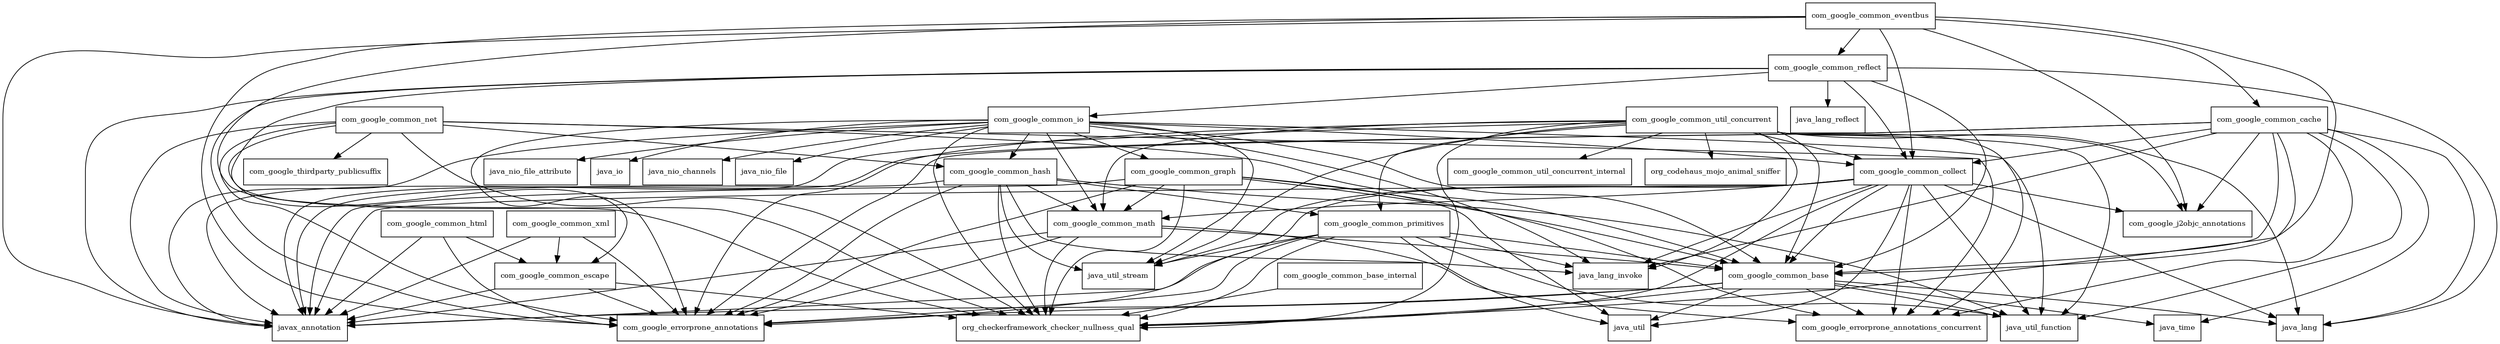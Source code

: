 digraph guava_27_0_1_jre_package_dependencies {
  node [shape = box, fontsize=10.0];
  com_google_common_base -> com_google_errorprone_annotations;
  com_google_common_base -> com_google_errorprone_annotations_concurrent;
  com_google_common_base -> java_lang;
  com_google_common_base -> java_time;
  com_google_common_base -> java_util;
  com_google_common_base -> java_util_function;
  com_google_common_base -> javax_annotation;
  com_google_common_base -> org_checkerframework_checker_nullness_qual;
  com_google_common_base_internal -> org_checkerframework_checker_nullness_qual;
  com_google_common_cache -> com_google_common_base;
  com_google_common_cache -> com_google_common_collect;
  com_google_common_cache -> com_google_errorprone_annotations;
  com_google_common_cache -> com_google_errorprone_annotations_concurrent;
  com_google_common_cache -> com_google_j2objc_annotations;
  com_google_common_cache -> java_lang;
  com_google_common_cache -> java_lang_invoke;
  com_google_common_cache -> java_time;
  com_google_common_cache -> java_util_function;
  com_google_common_cache -> javax_annotation;
  com_google_common_cache -> org_checkerframework_checker_nullness_qual;
  com_google_common_collect -> com_google_common_base;
  com_google_common_collect -> com_google_common_math;
  com_google_common_collect -> com_google_errorprone_annotations;
  com_google_common_collect -> com_google_errorprone_annotations_concurrent;
  com_google_common_collect -> com_google_j2objc_annotations;
  com_google_common_collect -> java_lang;
  com_google_common_collect -> java_lang_invoke;
  com_google_common_collect -> java_util;
  com_google_common_collect -> java_util_function;
  com_google_common_collect -> java_util_stream;
  com_google_common_collect -> javax_annotation;
  com_google_common_collect -> org_checkerframework_checker_nullness_qual;
  com_google_common_escape -> com_google_errorprone_annotations;
  com_google_common_escape -> javax_annotation;
  com_google_common_escape -> org_checkerframework_checker_nullness_qual;
  com_google_common_eventbus -> com_google_common_base;
  com_google_common_eventbus -> com_google_common_cache;
  com_google_common_eventbus -> com_google_common_collect;
  com_google_common_eventbus -> com_google_common_reflect;
  com_google_common_eventbus -> com_google_errorprone_annotations;
  com_google_common_eventbus -> com_google_j2objc_annotations;
  com_google_common_eventbus -> javax_annotation;
  com_google_common_eventbus -> org_checkerframework_checker_nullness_qual;
  com_google_common_graph -> com_google_common_base;
  com_google_common_graph -> com_google_common_math;
  com_google_common_graph -> com_google_errorprone_annotations;
  com_google_common_graph -> com_google_errorprone_annotations_concurrent;
  com_google_common_graph -> java_util;
  com_google_common_graph -> javax_annotation;
  com_google_common_graph -> org_checkerframework_checker_nullness_qual;
  com_google_common_hash -> com_google_common_math;
  com_google_common_hash -> com_google_common_primitives;
  com_google_common_hash -> com_google_errorprone_annotations;
  com_google_common_hash -> java_lang_invoke;
  com_google_common_hash -> java_util_function;
  com_google_common_hash -> java_util_stream;
  com_google_common_hash -> javax_annotation;
  com_google_common_hash -> org_checkerframework_checker_nullness_qual;
  com_google_common_html -> com_google_common_escape;
  com_google_common_html -> com_google_errorprone_annotations;
  com_google_common_html -> javax_annotation;
  com_google_common_io -> com_google_common_base;
  com_google_common_io -> com_google_common_collect;
  com_google_common_io -> com_google_common_graph;
  com_google_common_io -> com_google_common_hash;
  com_google_common_io -> com_google_common_math;
  com_google_common_io -> com_google_errorprone_annotations;
  com_google_common_io -> java_io;
  com_google_common_io -> java_lang_invoke;
  com_google_common_io -> java_nio_channels;
  com_google_common_io -> java_nio_file;
  com_google_common_io -> java_nio_file_attribute;
  com_google_common_io -> java_util_function;
  com_google_common_io -> java_util_stream;
  com_google_common_io -> javax_annotation;
  com_google_common_io -> org_checkerframework_checker_nullness_qual;
  com_google_common_math -> com_google_common_base;
  com_google_common_math -> com_google_errorprone_annotations;
  com_google_common_math -> com_google_errorprone_annotations_concurrent;
  com_google_common_math -> javax_annotation;
  com_google_common_math -> org_checkerframework_checker_nullness_qual;
  com_google_common_net -> com_google_common_base;
  com_google_common_net -> com_google_common_escape;
  com_google_common_net -> com_google_common_hash;
  com_google_common_net -> com_google_errorprone_annotations;
  com_google_common_net -> com_google_errorprone_annotations_concurrent;
  com_google_common_net -> com_google_thirdparty_publicsuffix;
  com_google_common_net -> javax_annotation;
  com_google_common_net -> org_checkerframework_checker_nullness_qual;
  com_google_common_primitives -> com_google_common_base;
  com_google_common_primitives -> com_google_errorprone_annotations;
  com_google_common_primitives -> java_lang_invoke;
  com_google_common_primitives -> java_util;
  com_google_common_primitives -> java_util_function;
  com_google_common_primitives -> java_util_stream;
  com_google_common_primitives -> javax_annotation;
  com_google_common_primitives -> org_checkerframework_checker_nullness_qual;
  com_google_common_reflect -> com_google_common_base;
  com_google_common_reflect -> com_google_common_collect;
  com_google_common_reflect -> com_google_common_io;
  com_google_common_reflect -> com_google_errorprone_annotations;
  com_google_common_reflect -> java_lang;
  com_google_common_reflect -> java_lang_reflect;
  com_google_common_reflect -> javax_annotation;
  com_google_common_reflect -> org_checkerframework_checker_nullness_qual;
  com_google_common_util_concurrent -> com_google_common_base;
  com_google_common_util_concurrent -> com_google_common_collect;
  com_google_common_util_concurrent -> com_google_common_math;
  com_google_common_util_concurrent -> com_google_common_primitives;
  com_google_common_util_concurrent -> com_google_common_util_concurrent_internal;
  com_google_common_util_concurrent -> com_google_errorprone_annotations;
  com_google_common_util_concurrent -> com_google_errorprone_annotations_concurrent;
  com_google_common_util_concurrent -> com_google_j2objc_annotations;
  com_google_common_util_concurrent -> java_lang;
  com_google_common_util_concurrent -> java_lang_invoke;
  com_google_common_util_concurrent -> java_util_function;
  com_google_common_util_concurrent -> java_util_stream;
  com_google_common_util_concurrent -> javax_annotation;
  com_google_common_util_concurrent -> org_checkerframework_checker_nullness_qual;
  com_google_common_util_concurrent -> org_codehaus_mojo_animal_sniffer;
  com_google_common_xml -> com_google_common_escape;
  com_google_common_xml -> com_google_errorprone_annotations;
  com_google_common_xml -> javax_annotation;
}
